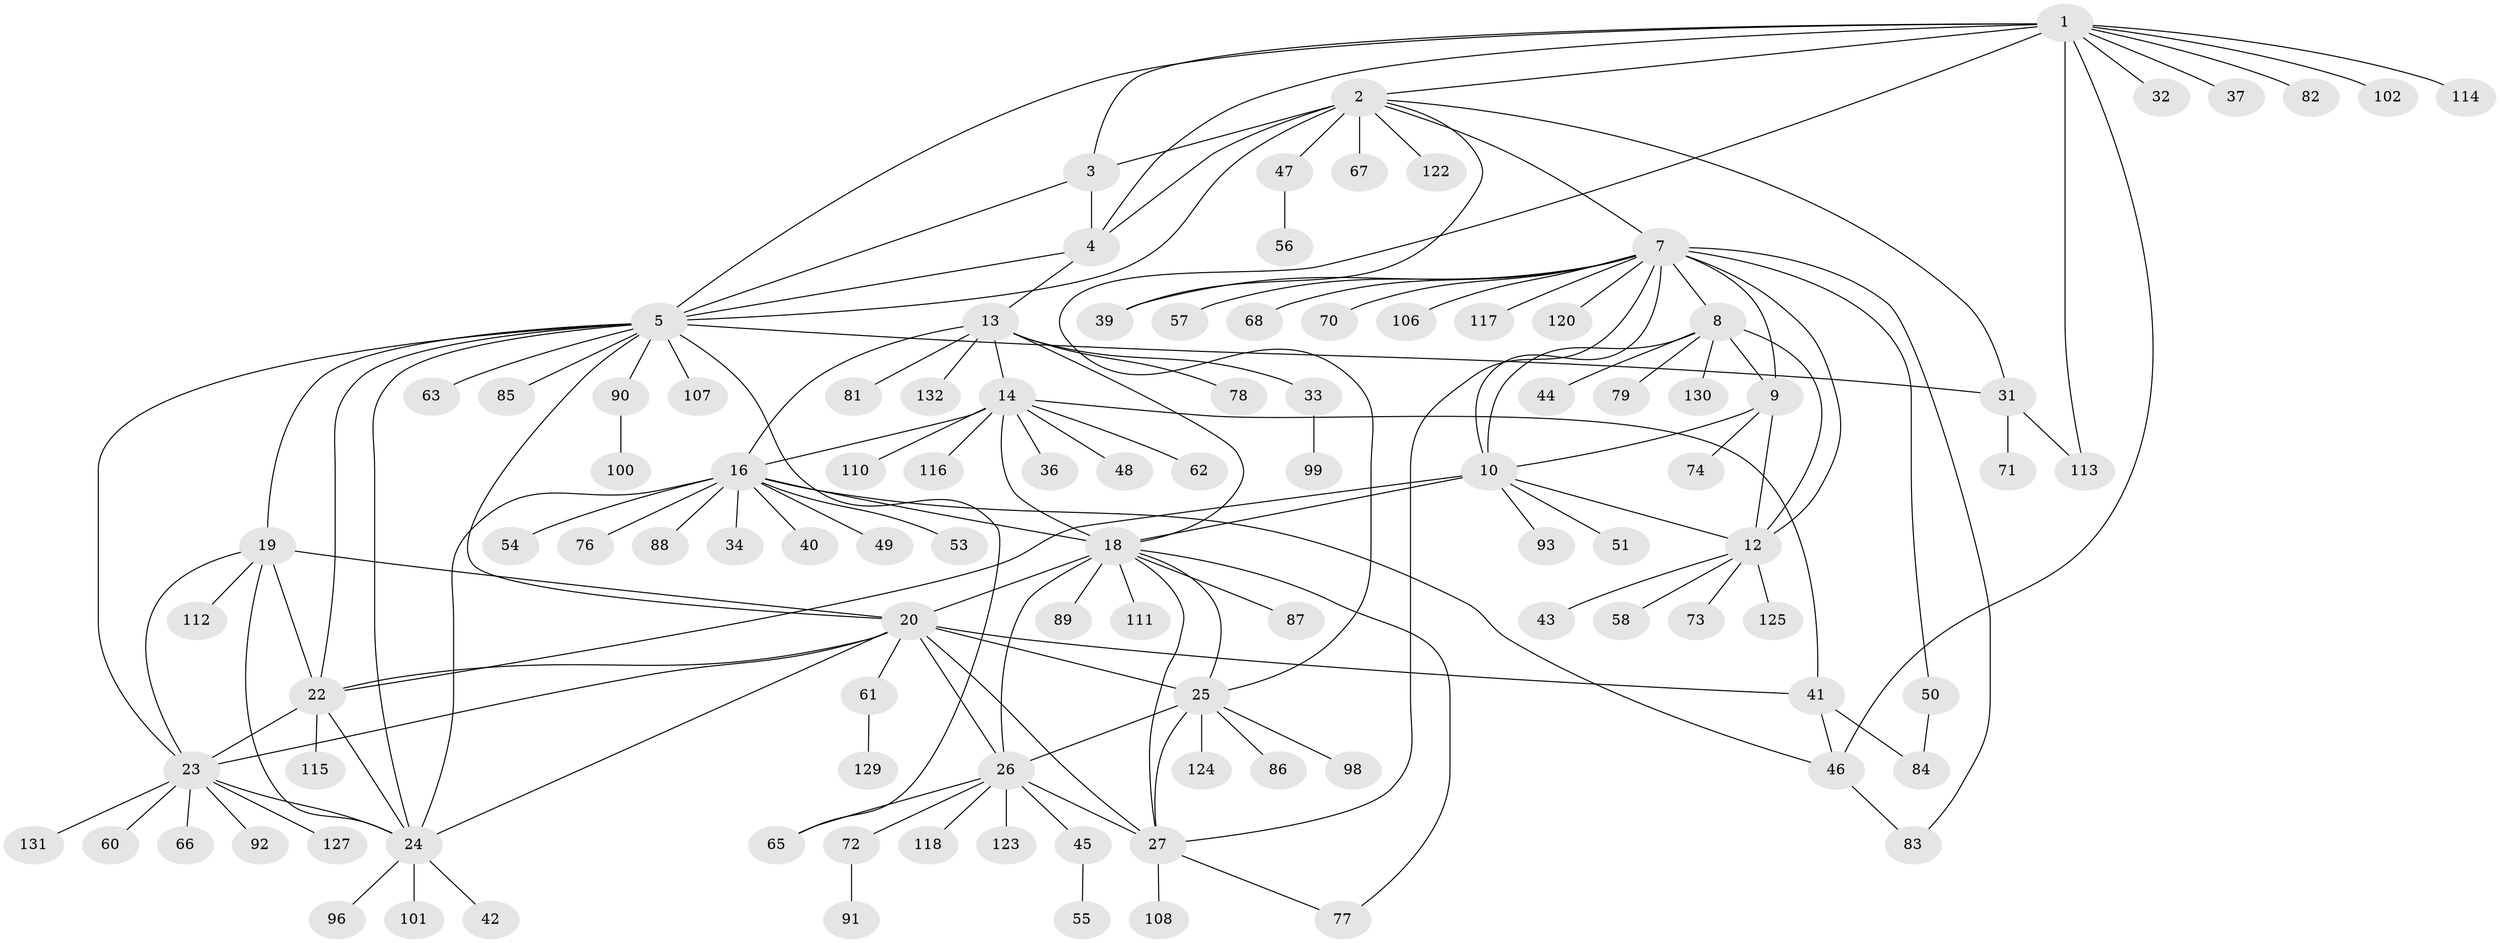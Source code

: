 // original degree distribution, {14: 0.007575757575757576, 12: 0.015151515151515152, 5: 0.022727272727272728, 6: 0.007575757575757576, 10: 0.045454545454545456, 11: 0.030303030303030304, 9: 0.015151515151515152, 7: 0.05303030303030303, 8: 0.030303030303030304, 4: 0.022727272727272728, 1: 0.6060606060606061, 2: 0.12878787878787878, 3: 0.015151515151515152}
// Generated by graph-tools (version 1.1) at 2025/11/02/27/25 16:11:36]
// undirected, 105 vertices, 151 edges
graph export_dot {
graph [start="1"]
  node [color=gray90,style=filled];
  1 [super="+121"];
  2 [super="+97"];
  3 [super="+6"];
  4;
  5 [super="+21"];
  7 [super="+11"];
  8 [super="+52"];
  9 [super="+103"];
  10 [super="+75"];
  12 [super="+126"];
  13 [super="+35"];
  14 [super="+15"];
  16 [super="+17"];
  18 [super="+28"];
  19 [super="+105"];
  20 [super="+29"];
  22 [super="+64"];
  23 [super="+59"];
  24 [super="+38"];
  25 [super="+95"];
  26 [super="+30"];
  27;
  31 [super="+128"];
  32;
  33;
  34;
  36;
  37;
  39;
  40;
  41;
  42;
  43;
  44;
  45 [super="+109"];
  46 [super="+94"];
  47;
  48;
  49;
  50;
  51;
  53;
  54;
  55;
  56;
  57;
  58;
  60;
  61;
  62;
  63;
  65 [super="+69"];
  66;
  67;
  68 [super="+80"];
  70;
  71;
  72;
  73 [super="+104"];
  74;
  76;
  77;
  78;
  79;
  81;
  82;
  83;
  84;
  85;
  86;
  87;
  88;
  89;
  90;
  91 [super="+119"];
  92;
  93;
  96;
  98;
  99;
  100;
  101;
  102;
  106;
  107;
  108;
  110;
  111;
  112;
  113;
  114;
  115;
  116;
  117;
  118;
  120;
  122;
  123;
  124;
  125;
  127;
  129;
  130;
  131;
  132;
  1 -- 2;
  1 -- 3 [weight=2];
  1 -- 4;
  1 -- 5;
  1 -- 25;
  1 -- 32;
  1 -- 37;
  1 -- 46;
  1 -- 82;
  1 -- 102;
  1 -- 113;
  1 -- 114;
  2 -- 3 [weight=2];
  2 -- 4;
  2 -- 5;
  2 -- 31;
  2 -- 39;
  2 -- 47;
  2 -- 67;
  2 -- 122;
  2 -- 7;
  3 -- 4 [weight=2];
  3 -- 5 [weight=2];
  4 -- 5;
  4 -- 13;
  5 -- 65;
  5 -- 85;
  5 -- 90;
  5 -- 107;
  5 -- 19;
  5 -- 20;
  5 -- 22;
  5 -- 23;
  5 -- 24;
  5 -- 31;
  5 -- 63;
  7 -- 8 [weight=2];
  7 -- 9 [weight=2];
  7 -- 10 [weight=2];
  7 -- 12 [weight=2];
  7 -- 27;
  7 -- 39;
  7 -- 50;
  7 -- 57;
  7 -- 106;
  7 -- 117;
  7 -- 68;
  7 -- 70;
  7 -- 83;
  7 -- 120;
  8 -- 9;
  8 -- 10;
  8 -- 12;
  8 -- 44;
  8 -- 79;
  8 -- 130;
  9 -- 10;
  9 -- 12;
  9 -- 74;
  10 -- 12;
  10 -- 18;
  10 -- 22;
  10 -- 51;
  10 -- 93;
  12 -- 43;
  12 -- 58;
  12 -- 73;
  12 -- 125;
  13 -- 14 [weight=2];
  13 -- 16 [weight=2];
  13 -- 18;
  13 -- 33;
  13 -- 78;
  13 -- 81;
  13 -- 132;
  14 -- 16 [weight=4];
  14 -- 18 [weight=2];
  14 -- 36;
  14 -- 41;
  14 -- 48;
  14 -- 62;
  14 -- 110;
  14 -- 116;
  16 -- 18 [weight=2];
  16 -- 24;
  16 -- 34;
  16 -- 49;
  16 -- 53;
  16 -- 54;
  16 -- 76;
  16 -- 40;
  16 -- 88;
  16 -- 46;
  18 -- 77;
  18 -- 87;
  18 -- 111;
  18 -- 89;
  18 -- 25;
  18 -- 26 [weight=2];
  18 -- 27;
  18 -- 20;
  19 -- 20;
  19 -- 22;
  19 -- 23;
  19 -- 24;
  19 -- 112;
  20 -- 22;
  20 -- 23;
  20 -- 24;
  20 -- 41;
  20 -- 25;
  20 -- 26 [weight=2];
  20 -- 27;
  20 -- 61;
  22 -- 23;
  22 -- 24;
  22 -- 115;
  23 -- 24;
  23 -- 60;
  23 -- 66;
  23 -- 92;
  23 -- 127;
  23 -- 131;
  24 -- 42;
  24 -- 101;
  24 -- 96;
  25 -- 26 [weight=2];
  25 -- 27;
  25 -- 86;
  25 -- 98;
  25 -- 124;
  26 -- 27 [weight=2];
  26 -- 72;
  26 -- 118;
  26 -- 123;
  26 -- 65;
  26 -- 45;
  27 -- 77;
  27 -- 108;
  31 -- 71;
  31 -- 113;
  33 -- 99;
  41 -- 46;
  41 -- 84;
  45 -- 55;
  46 -- 83;
  47 -- 56;
  50 -- 84;
  61 -- 129;
  72 -- 91;
  90 -- 100;
}
